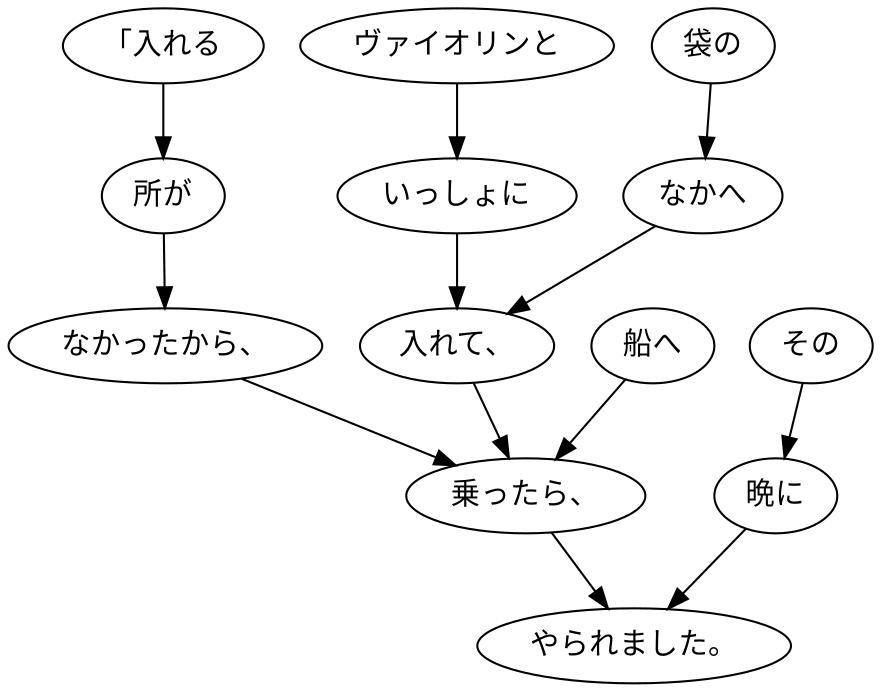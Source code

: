 digraph graph7708 {
	node0 [label="「入れる"];
	node1 [label="所が"];
	node2 [label="なかったから、"];
	node3 [label="ヴァイオリンと"];
	node4 [label="いっしょに"];
	node5 [label="袋の"];
	node6 [label="なかへ"];
	node7 [label="入れて、"];
	node8 [label="船へ"];
	node9 [label="乗ったら、"];
	node10 [label="その"];
	node11 [label="晩に"];
	node12 [label="やられました。"];
	node0 -> node1;
	node1 -> node2;
	node2 -> node9;
	node3 -> node4;
	node4 -> node7;
	node5 -> node6;
	node6 -> node7;
	node7 -> node9;
	node8 -> node9;
	node9 -> node12;
	node10 -> node11;
	node11 -> node12;
}
